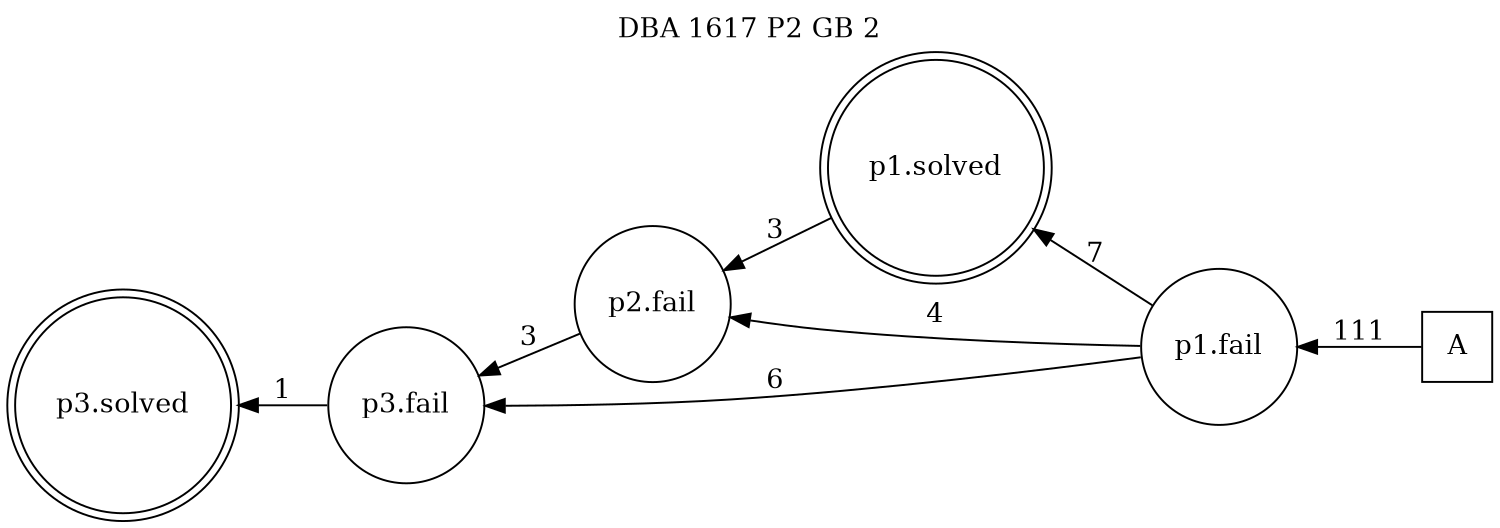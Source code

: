 digraph DBA_1617_P2_GB_2_GOOD {
labelloc="tl"
label= " DBA 1617 P2 GB 2 "
rankdir="RL";
graph [ size=" 10 , 10 !"]

"A" [shape="square" label="A"]
"p1.fail" [shape="circle" label="p1.fail"]
"p1.solved" [shape="doublecircle" label="p1.solved"]
"p2.fail" [shape="circle" label="p2.fail"]
"p3.fail" [shape="circle" label="p3.fail"]
"p3.solved" [shape="doublecircle" label="p3.solved"]
"A" -> "p1.fail" [ label=111]
"p1.fail" -> "p1.solved" [ label=7]
"p1.fail" -> "p2.fail" [ label=4]
"p1.fail" -> "p3.fail" [ label=6]
"p1.solved" -> "p2.fail" [ label=3]
"p2.fail" -> "p3.fail" [ label=3]
"p3.fail" -> "p3.solved" [ label=1]
}
